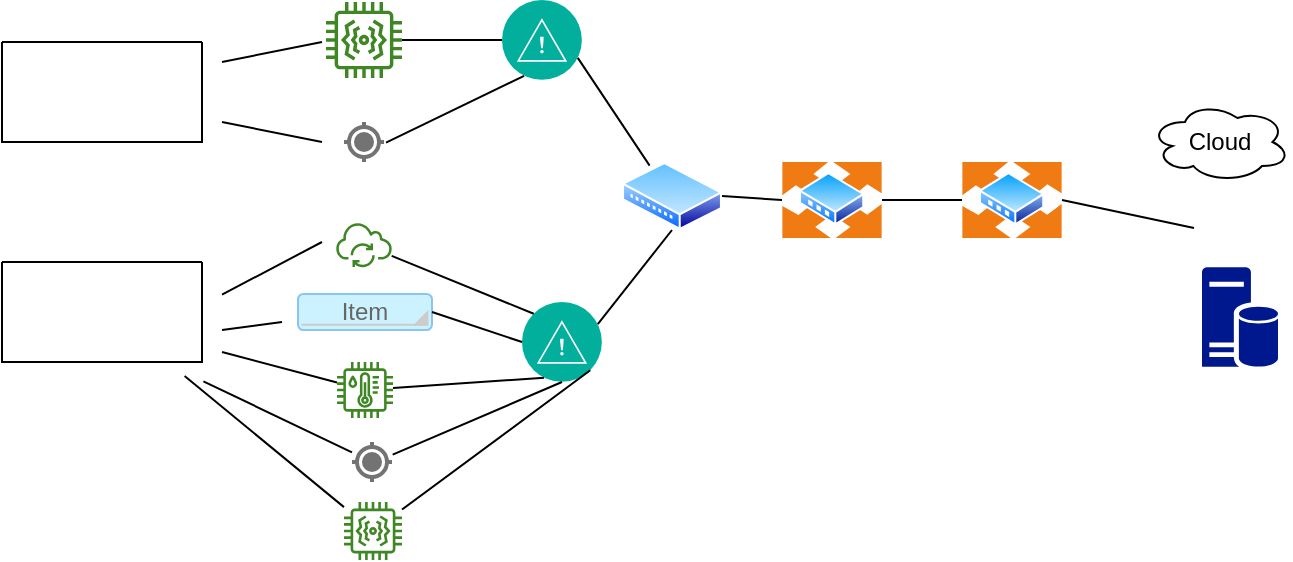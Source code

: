 <mxfile version="20.2.5" type="github">
  <diagram id="UjGf2yrYEU9PU5WEPxbT" name="Page-1">
    <mxGraphModel dx="782" dy="507" grid="1" gridSize="10" guides="1" tooltips="1" connect="1" arrows="1" fold="1" page="1" pageScale="1" pageWidth="850" pageHeight="1100" math="0" shadow="0">
      <root>
        <mxCell id="0" />
        <mxCell id="1" parent="0" />
        <mxCell id="wQ6QyCLV2L72o9YKowR4-1" value="" style="swimlane;startSize=0;" vertex="1" parent="1">
          <mxGeometry x="40" y="250" width="100" height="50" as="geometry" />
        </mxCell>
        <mxCell id="wQ6QyCLV2L72o9YKowR4-4" value="" style="dashed=0;aspect=fixed;verticalLabelPosition=bottom;verticalAlign=top;align=center;shape=mxgraph.gmdl.gps;strokeColor=#737373;fillColor=#737373;shadow=0;strokeWidth=2;sketch=0;" vertex="1" parent="1">
          <mxGeometry x="211" y="290" width="20" height="20" as="geometry" />
        </mxCell>
        <mxCell id="wQ6QyCLV2L72o9YKowR4-5" value="" style="swimlane;startSize=0;" vertex="1" parent="1">
          <mxGeometry x="40" y="360" width="100" height="50" as="geometry" />
        </mxCell>
        <mxCell id="wQ6QyCLV2L72o9YKowR4-6" value="" style="sketch=0;outlineConnect=0;fontColor=#232F3E;gradientColor=none;fillColor=#3F8624;strokeColor=none;dashed=0;verticalLabelPosition=bottom;verticalAlign=top;align=center;html=1;fontSize=12;fontStyle=0;aspect=fixed;pointerEvents=1;shape=mxgraph.aws4.iot_thing_vibration_sensor;" vertex="1" parent="1">
          <mxGeometry x="202" y="230" width="38" height="38" as="geometry" />
        </mxCell>
        <mxCell id="wQ6QyCLV2L72o9YKowR4-7" value="" style="sketch=0;outlineConnect=0;fontColor=#232F3E;gradientColor=none;fillColor=#3F8624;strokeColor=none;dashed=0;verticalLabelPosition=bottom;verticalAlign=top;align=center;html=1;fontSize=12;fontStyle=0;aspect=fixed;pointerEvents=1;shape=mxgraph.aws4.iot_over_the_air_update;" vertex="1" parent="1">
          <mxGeometry x="207" y="340" width="28" height="22.62" as="geometry" />
        </mxCell>
        <mxCell id="wQ6QyCLV2L72o9YKowR4-8" value="" style="strokeWidth=1;html=1;shadow=0;dashed=0;shape=mxgraph.android.rect;rounded=1;fillColor=#ccf2ff;strokeColor=#88c5f5;" vertex="1" parent="1">
          <mxGeometry x="188" y="376" width="67" height="18" as="geometry" />
        </mxCell>
        <mxCell id="wQ6QyCLV2L72o9YKowR4-9" value="Item" style="strokeWidth=1;html=1;shadow=0;dashed=0;shape=mxgraph.android.spinner2;fontStyle=0;fontColor=#666666;align=center;verticalAlign=middle;strokeColor=#cccccc;fillColor=#cccccc;" vertex="1" parent="wQ6QyCLV2L72o9YKowR4-8">
          <mxGeometry x="1.718" y="2.571" width="62.991" height="12.857" as="geometry" />
        </mxCell>
        <mxCell id="wQ6QyCLV2L72o9YKowR4-10" value="" style="sketch=0;outlineConnect=0;fontColor=#232F3E;gradientColor=none;fillColor=#3F8624;strokeColor=none;dashed=0;verticalLabelPosition=bottom;verticalAlign=top;align=center;html=1;fontSize=12;fontStyle=0;aspect=fixed;pointerEvents=1;shape=mxgraph.aws4.iot_thing_temperature_humidity_sensor;" vertex="1" parent="1">
          <mxGeometry x="207.5" y="410" width="28" height="28" as="geometry" />
        </mxCell>
        <mxCell id="wQ6QyCLV2L72o9YKowR4-11" value="" style="dashed=0;aspect=fixed;verticalLabelPosition=bottom;verticalAlign=top;align=center;shape=mxgraph.gmdl.gps;strokeColor=#737373;fillColor=#737373;shadow=0;strokeWidth=2;sketch=0;" vertex="1" parent="1">
          <mxGeometry x="215" y="450" width="20" height="20" as="geometry" />
        </mxCell>
        <mxCell id="wQ6QyCLV2L72o9YKowR4-12" value="" style="sketch=0;outlineConnect=0;fontColor=#232F3E;gradientColor=none;fillColor=#3F8624;strokeColor=none;dashed=0;verticalLabelPosition=bottom;verticalAlign=top;align=center;html=1;fontSize=12;fontStyle=0;aspect=fixed;pointerEvents=1;shape=mxgraph.aws4.iot_thing_vibration_sensor;" vertex="1" parent="1">
          <mxGeometry x="211" y="480" width="29" height="29" as="geometry" />
        </mxCell>
        <mxCell id="wQ6QyCLV2L72o9YKowR4-13" value="" style="endArrow=none;html=1;rounded=0;" edge="1" parent="1">
          <mxGeometry width="50" height="50" relative="1" as="geometry">
            <mxPoint x="150" y="260" as="sourcePoint" />
            <mxPoint x="200" y="250" as="targetPoint" />
          </mxGeometry>
        </mxCell>
        <mxCell id="wQ6QyCLV2L72o9YKowR4-14" value="" style="endArrow=none;html=1;rounded=0;" edge="1" parent="1">
          <mxGeometry width="50" height="50" relative="1" as="geometry">
            <mxPoint x="150" y="290" as="sourcePoint" />
            <mxPoint x="200" y="300" as="targetPoint" />
          </mxGeometry>
        </mxCell>
        <mxCell id="wQ6QyCLV2L72o9YKowR4-15" value="" style="endArrow=none;html=1;rounded=0;" edge="1" parent="1">
          <mxGeometry width="50" height="50" relative="1" as="geometry">
            <mxPoint x="150" y="376.31" as="sourcePoint" />
            <mxPoint x="200" y="350" as="targetPoint" />
          </mxGeometry>
        </mxCell>
        <mxCell id="wQ6QyCLV2L72o9YKowR4-16" value="" style="endArrow=none;html=1;rounded=0;" edge="1" parent="1">
          <mxGeometry width="50" height="50" relative="1" as="geometry">
            <mxPoint x="150" y="394" as="sourcePoint" />
            <mxPoint x="180" y="390" as="targetPoint" />
          </mxGeometry>
        </mxCell>
        <mxCell id="wQ6QyCLV2L72o9YKowR4-17" value="" style="endArrow=none;html=1;rounded=0;entryX=1.1;entryY=0.9;entryDx=0;entryDy=0;entryPerimeter=0;" edge="1" parent="1" source="wQ6QyCLV2L72o9YKowR4-10" target="wQ6QyCLV2L72o9YKowR4-5">
          <mxGeometry width="50" height="50" relative="1" as="geometry">
            <mxPoint x="157" y="460" as="sourcePoint" />
            <mxPoint x="180" y="410" as="targetPoint" />
            <Array as="points" />
          </mxGeometry>
        </mxCell>
        <mxCell id="wQ6QyCLV2L72o9YKowR4-18" value="" style="endArrow=none;html=1;rounded=0;entryX=1.007;entryY=1.193;entryDx=0;entryDy=0;entryPerimeter=0;" edge="1" parent="1" source="wQ6QyCLV2L72o9YKowR4-11" target="wQ6QyCLV2L72o9YKowR4-5">
          <mxGeometry width="50" height="50" relative="1" as="geometry">
            <mxPoint x="110" y="488" as="sourcePoint" />
            <mxPoint x="160" y="438" as="targetPoint" />
          </mxGeometry>
        </mxCell>
        <mxCell id="wQ6QyCLV2L72o9YKowR4-19" value="" style="endArrow=none;html=1;rounded=0;entryX=0.913;entryY=1.14;entryDx=0;entryDy=0;entryPerimeter=0;" edge="1" parent="1" source="wQ6QyCLV2L72o9YKowR4-12" target="wQ6QyCLV2L72o9YKowR4-5">
          <mxGeometry width="50" height="50" relative="1" as="geometry">
            <mxPoint x="80" y="509" as="sourcePoint" />
            <mxPoint x="130" y="459" as="targetPoint" />
          </mxGeometry>
        </mxCell>
        <mxCell id="wQ6QyCLV2L72o9YKowR4-21" value="" style="aspect=fixed;perimeter=ellipsePerimeter;html=1;align=center;shadow=0;dashed=0;fontColor=#4277BB;labelBackgroundColor=#ffffff;fontSize=12;spacingTop=3;image;image=img/lib/ibm/management/alert_notification.svg;" vertex="1" parent="1">
          <mxGeometry x="300" y="380" width="40" height="40" as="geometry" />
        </mxCell>
        <mxCell id="wQ6QyCLV2L72o9YKowR4-22" value="" style="aspect=fixed;perimeter=ellipsePerimeter;html=1;align=center;shadow=0;dashed=0;fontColor=#4277BB;labelBackgroundColor=#ffffff;fontSize=12;spacingTop=3;image;image=img/lib/ibm/management/alert_notification.svg;" vertex="1" parent="1">
          <mxGeometry x="290" y="229" width="40" height="40" as="geometry" />
        </mxCell>
        <mxCell id="wQ6QyCLV2L72o9YKowR4-23" value="" style="endArrow=none;html=1;rounded=0;" edge="1" parent="1" source="wQ6QyCLV2L72o9YKowR4-6">
          <mxGeometry width="50" height="50" relative="1" as="geometry">
            <mxPoint x="380" y="320" as="sourcePoint" />
            <mxPoint x="290" y="249" as="targetPoint" />
          </mxGeometry>
        </mxCell>
        <mxCell id="wQ6QyCLV2L72o9YKowR4-24" value="" style="endArrow=none;html=1;rounded=0;exitX=1.05;exitY=0.517;exitDx=0;exitDy=0;exitPerimeter=0;entryX=0.25;entryY=1;entryDx=0;entryDy=0;" edge="1" parent="1" source="wQ6QyCLV2L72o9YKowR4-4" target="wQ6QyCLV2L72o9YKowR4-22">
          <mxGeometry width="50" height="50" relative="1" as="geometry">
            <mxPoint x="380" y="320" as="sourcePoint" />
            <mxPoint x="430" y="270" as="targetPoint" />
          </mxGeometry>
        </mxCell>
        <mxCell id="wQ6QyCLV2L72o9YKowR4-25" value="" style="endArrow=none;html=1;rounded=0;entryX=0;entryY=0;entryDx=0;entryDy=0;" edge="1" parent="1" source="wQ6QyCLV2L72o9YKowR4-7" target="wQ6QyCLV2L72o9YKowR4-21">
          <mxGeometry width="50" height="50" relative="1" as="geometry">
            <mxPoint x="380" y="320" as="sourcePoint" />
            <mxPoint x="430" y="270" as="targetPoint" />
          </mxGeometry>
        </mxCell>
        <mxCell id="wQ6QyCLV2L72o9YKowR4-26" value="" style="endArrow=none;html=1;rounded=0;exitX=1;exitY=0.5;exitDx=0;exitDy=0;entryX=0;entryY=0.5;entryDx=0;entryDy=0;" edge="1" parent="1" source="wQ6QyCLV2L72o9YKowR4-8" target="wQ6QyCLV2L72o9YKowR4-21">
          <mxGeometry width="50" height="50" relative="1" as="geometry">
            <mxPoint x="380" y="320" as="sourcePoint" />
            <mxPoint x="430" y="270" as="targetPoint" />
          </mxGeometry>
        </mxCell>
        <mxCell id="wQ6QyCLV2L72o9YKowR4-27" value="" style="endArrow=none;html=1;rounded=0;entryX=0.25;entryY=1;entryDx=0;entryDy=0;" edge="1" parent="1" source="wQ6QyCLV2L72o9YKowR4-10" target="wQ6QyCLV2L72o9YKowR4-21">
          <mxGeometry width="50" height="50" relative="1" as="geometry">
            <mxPoint x="380" y="320" as="sourcePoint" />
            <mxPoint x="430" y="270" as="targetPoint" />
          </mxGeometry>
        </mxCell>
        <mxCell id="wQ6QyCLV2L72o9YKowR4-28" value="" style="endArrow=none;html=1;rounded=0;exitX=1.017;exitY=0.317;exitDx=0;exitDy=0;exitPerimeter=0;entryX=0.5;entryY=1;entryDx=0;entryDy=0;" edge="1" parent="1" source="wQ6QyCLV2L72o9YKowR4-11" target="wQ6QyCLV2L72o9YKowR4-21">
          <mxGeometry width="50" height="50" relative="1" as="geometry">
            <mxPoint x="380" y="320" as="sourcePoint" />
            <mxPoint x="430" y="270" as="targetPoint" />
          </mxGeometry>
        </mxCell>
        <mxCell id="wQ6QyCLV2L72o9YKowR4-29" value="" style="endArrow=none;html=1;rounded=0;entryX=1;entryY=1;entryDx=0;entryDy=0;" edge="1" parent="1" source="wQ6QyCLV2L72o9YKowR4-12" target="wQ6QyCLV2L72o9YKowR4-21">
          <mxGeometry width="50" height="50" relative="1" as="geometry">
            <mxPoint x="380" y="320" as="sourcePoint" />
            <mxPoint x="430" y="270" as="targetPoint" />
          </mxGeometry>
        </mxCell>
        <mxCell id="wQ6QyCLV2L72o9YKowR4-30" value="" style="aspect=fixed;perimeter=ellipsePerimeter;html=1;align=center;shadow=0;dashed=0;spacingTop=3;image;image=img/lib/active_directory/router.svg;" vertex="1" parent="1">
          <mxGeometry x="430" y="310" width="50" height="38" as="geometry" />
        </mxCell>
        <mxCell id="wQ6QyCLV2L72o9YKowR4-31" value="" style="endArrow=none;html=1;rounded=0;entryX=1;entryY=0.75;entryDx=0;entryDy=0;exitX=0.25;exitY=0;exitDx=0;exitDy=0;" edge="1" parent="1" source="wQ6QyCLV2L72o9YKowR4-33" target="wQ6QyCLV2L72o9YKowR4-22">
          <mxGeometry width="50" height="50" relative="1" as="geometry">
            <mxPoint x="380" y="310" as="sourcePoint" />
            <mxPoint x="430" y="270" as="targetPoint" />
          </mxGeometry>
        </mxCell>
        <mxCell id="wQ6QyCLV2L72o9YKowR4-32" value="" style="endArrow=none;html=1;rounded=0;exitX=1;exitY=0.25;exitDx=0;exitDy=0;entryX=0.5;entryY=1;entryDx=0;entryDy=0;" edge="1" parent="1" source="wQ6QyCLV2L72o9YKowR4-21" target="wQ6QyCLV2L72o9YKowR4-33">
          <mxGeometry width="50" height="50" relative="1" as="geometry">
            <mxPoint x="380" y="320" as="sourcePoint" />
            <mxPoint x="400" y="360" as="targetPoint" />
          </mxGeometry>
        </mxCell>
        <mxCell id="wQ6QyCLV2L72o9YKowR4-33" value="" style="aspect=fixed;perimeter=ellipsePerimeter;html=1;align=center;shadow=0;dashed=0;spacingTop=3;image;image=img/lib/active_directory/wiring_hub.svg;" vertex="1" parent="1">
          <mxGeometry x="350" y="310" width="50" height="34" as="geometry" />
        </mxCell>
        <mxCell id="wQ6QyCLV2L72o9YKowR4-35" value="" style="endArrow=none;html=1;rounded=0;exitX=1;exitY=0.5;exitDx=0;exitDy=0;entryX=0;entryY=0.5;entryDx=0;entryDy=0;" edge="1" parent="1" source="wQ6QyCLV2L72o9YKowR4-33" target="wQ6QyCLV2L72o9YKowR4-30">
          <mxGeometry width="50" height="50" relative="1" as="geometry">
            <mxPoint x="380" y="320" as="sourcePoint" />
            <mxPoint x="430" y="270" as="targetPoint" />
          </mxGeometry>
        </mxCell>
        <mxCell id="wQ6QyCLV2L72o9YKowR4-36" value="" style="aspect=fixed;perimeter=ellipsePerimeter;html=1;align=center;shadow=0;dashed=0;spacingTop=3;image;image=img/lib/active_directory/router.svg;" vertex="1" parent="1">
          <mxGeometry x="520" y="310" width="50" height="38" as="geometry" />
        </mxCell>
        <mxCell id="wQ6QyCLV2L72o9YKowR4-37" value="" style="endArrow=none;html=1;rounded=0;exitX=1;exitY=0.5;exitDx=0;exitDy=0;entryX=0;entryY=0.5;entryDx=0;entryDy=0;" edge="1" parent="1" source="wQ6QyCLV2L72o9YKowR4-30" target="wQ6QyCLV2L72o9YKowR4-36">
          <mxGeometry width="50" height="50" relative="1" as="geometry">
            <mxPoint x="380" y="320" as="sourcePoint" />
            <mxPoint x="430" y="270" as="targetPoint" />
          </mxGeometry>
        </mxCell>
        <mxCell id="wQ6QyCLV2L72o9YKowR4-40" value="Cloud" style="ellipse;shape=cloud;whiteSpace=wrap;html=1;align=center;" vertex="1" parent="1">
          <mxGeometry x="614" y="280" width="70" height="40" as="geometry" />
        </mxCell>
        <mxCell id="wQ6QyCLV2L72o9YKowR4-41" value="" style="sketch=0;aspect=fixed;pointerEvents=1;shadow=0;dashed=0;html=1;strokeColor=none;labelPosition=center;verticalLabelPosition=bottom;verticalAlign=top;align=center;fillColor=#00188D;shape=mxgraph.mscae.enterprise.database_server" vertex="1" parent="1">
          <mxGeometry x="640" y="362.62" width="38" height="50" as="geometry" />
        </mxCell>
        <mxCell id="wQ6QyCLV2L72o9YKowR4-43" value="" style="shape=image;html=1;verticalAlign=top;verticalLabelPosition=bottom;labelBackgroundColor=#ffffff;imageAspect=0;aspect=fixed;image=https://cdn3.iconfinder.com/data/icons/user-interface-169/32/plus-128.png" vertex="1" parent="1">
          <mxGeometry x="636" y="330" width="26" height="26" as="geometry" />
        </mxCell>
        <mxCell id="wQ6QyCLV2L72o9YKowR4-44" value="" style="endArrow=none;html=1;rounded=0;exitX=1;exitY=0.5;exitDx=0;exitDy=0;entryX=0;entryY=0.5;entryDx=0;entryDy=0;" edge="1" parent="1" source="wQ6QyCLV2L72o9YKowR4-36" target="wQ6QyCLV2L72o9YKowR4-43">
          <mxGeometry width="50" height="50" relative="1" as="geometry">
            <mxPoint x="380" y="320" as="sourcePoint" />
            <mxPoint x="430" y="270" as="targetPoint" />
          </mxGeometry>
        </mxCell>
      </root>
    </mxGraphModel>
  </diagram>
</mxfile>
